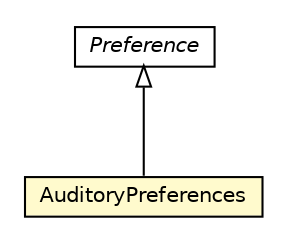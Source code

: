 #!/usr/local/bin/dot
#
# Class diagram 
# Generated by UMLGraph version R5_6-24-gf6e263 (http://www.umlgraph.org/)
#

digraph G {
	edge [fontname="Helvetica",fontsize=10,labelfontname="Helvetica",labelfontsize=10];
	node [fontname="Helvetica",fontsize=10,shape=plaintext];
	nodesep=0.25;
	ranksep=0.5;
	// org.universAAL.middleware.ui.owl.Preference
	c2215630 [label=<<table title="org.universAAL.middleware.ui.owl.Preference" border="0" cellborder="1" cellspacing="0" cellpadding="2" port="p" href="../../../middleware/ui/owl/Preference.html">
		<tr><td><table border="0" cellspacing="0" cellpadding="1">
<tr><td align="center" balign="center"><font face="Helvetica-Oblique"> Preference </font></td></tr>
		</table></td></tr>
		</table>>, URL="../../../middleware/ui/owl/Preference.html", fontname="Helvetica", fontcolor="black", fontsize=10.0];
	// org.universAAL.ontology.ui.preferences.AuditoryPreferences
	c2216074 [label=<<table title="org.universAAL.ontology.ui.preferences.AuditoryPreferences" border="0" cellborder="1" cellspacing="0" cellpadding="2" port="p" bgcolor="lemonChiffon" href="./AuditoryPreferences.html">
		<tr><td><table border="0" cellspacing="0" cellpadding="1">
<tr><td align="center" balign="center"> AuditoryPreferences </td></tr>
		</table></td></tr>
		</table>>, URL="./AuditoryPreferences.html", fontname="Helvetica", fontcolor="black", fontsize=10.0];
	//org.universAAL.ontology.ui.preferences.AuditoryPreferences extends org.universAAL.middleware.ui.owl.Preference
	c2215630:p -> c2216074:p [dir=back,arrowtail=empty];
}

